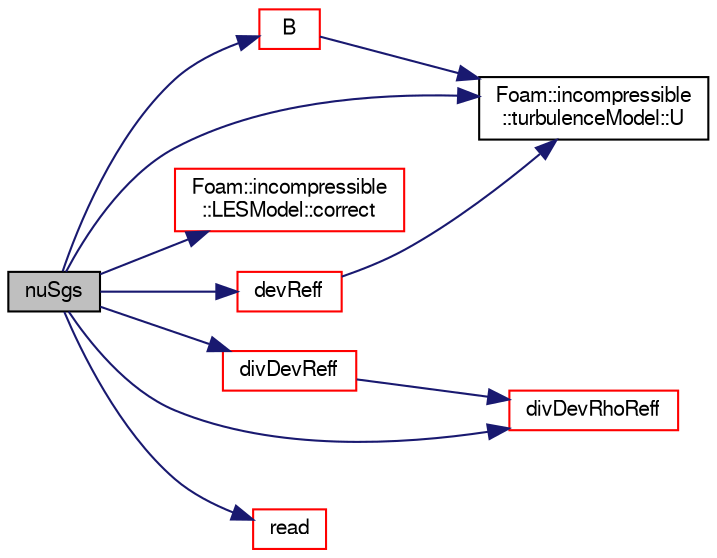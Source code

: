 digraph "nuSgs"
{
  bgcolor="transparent";
  edge [fontname="FreeSans",fontsize="10",labelfontname="FreeSans",labelfontsize="10"];
  node [fontname="FreeSans",fontsize="10",shape=record];
  rankdir="LR";
  Node17 [label="nuSgs",height=0.2,width=0.4,color="black", fillcolor="grey75", style="filled", fontcolor="black"];
  Node17 -> Node18 [color="midnightblue",fontsize="10",style="solid",fontname="FreeSans"];
  Node18 [label="B",height=0.2,width=0.4,color="red",URL="$a30846.html#acf00bc568420cebcbea1c1227f8cdd58",tooltip="Return the sub-grid stress tensor. "];
  Node18 -> Node27 [color="midnightblue",fontsize="10",style="solid",fontname="FreeSans"];
  Node27 [label="Foam::incompressible\l::turbulenceModel::U",height=0.2,width=0.4,color="black",URL="$a31102.html#a536d168d7b335fe81f506f232b5b4872",tooltip="Access function to velocity field. "];
  Node17 -> Node28 [color="midnightblue",fontsize="10",style="solid",fontname="FreeSans"];
  Node28 [label="Foam::incompressible\l::LESModel::correct",height=0.2,width=0.4,color="red",URL="$a30874.html#a3ae44b28050c3aa494c1d8e18cf618c1",tooltip="Correct Eddy-Viscosity and related properties. "];
  Node17 -> Node29 [color="midnightblue",fontsize="10",style="solid",fontname="FreeSans"];
  Node29 [label="devReff",height=0.2,width=0.4,color="red",URL="$a30846.html#a5449021fbe915095746a83606a000df4",tooltip="Return the effective sub-grid turbulence stress tensor. "];
  Node29 -> Node27 [color="midnightblue",fontsize="10",style="solid",fontname="FreeSans"];
  Node17 -> Node391 [color="midnightblue",fontsize="10",style="solid",fontname="FreeSans"];
  Node391 [label="divDevReff",height=0.2,width=0.4,color="red",URL="$a30846.html#a028ac2eaccc9a479009b15cc6e21a89e",tooltip="Return the deviatoric part of the effective sub-grid. "];
  Node391 -> Node393 [color="midnightblue",fontsize="10",style="solid",fontname="FreeSans"];
  Node393 [label="divDevRhoReff",height=0.2,width=0.4,color="red",URL="$a30846.html#a1d0345d58cf17e030967c2b77a4477d6",tooltip="Return the deviatoric part of the effective sub-grid. "];
  Node17 -> Node393 [color="midnightblue",fontsize="10",style="solid",fontname="FreeSans"];
  Node17 -> Node395 [color="midnightblue",fontsize="10",style="solid",fontname="FreeSans"];
  Node395 [label="read",height=0.2,width=0.4,color="red",URL="$a30846.html#af816873151ddb0126e98bb2f914d8ed5",tooltip="Read LESProperties dictionary. "];
  Node17 -> Node27 [color="midnightblue",fontsize="10",style="solid",fontname="FreeSans"];
}
